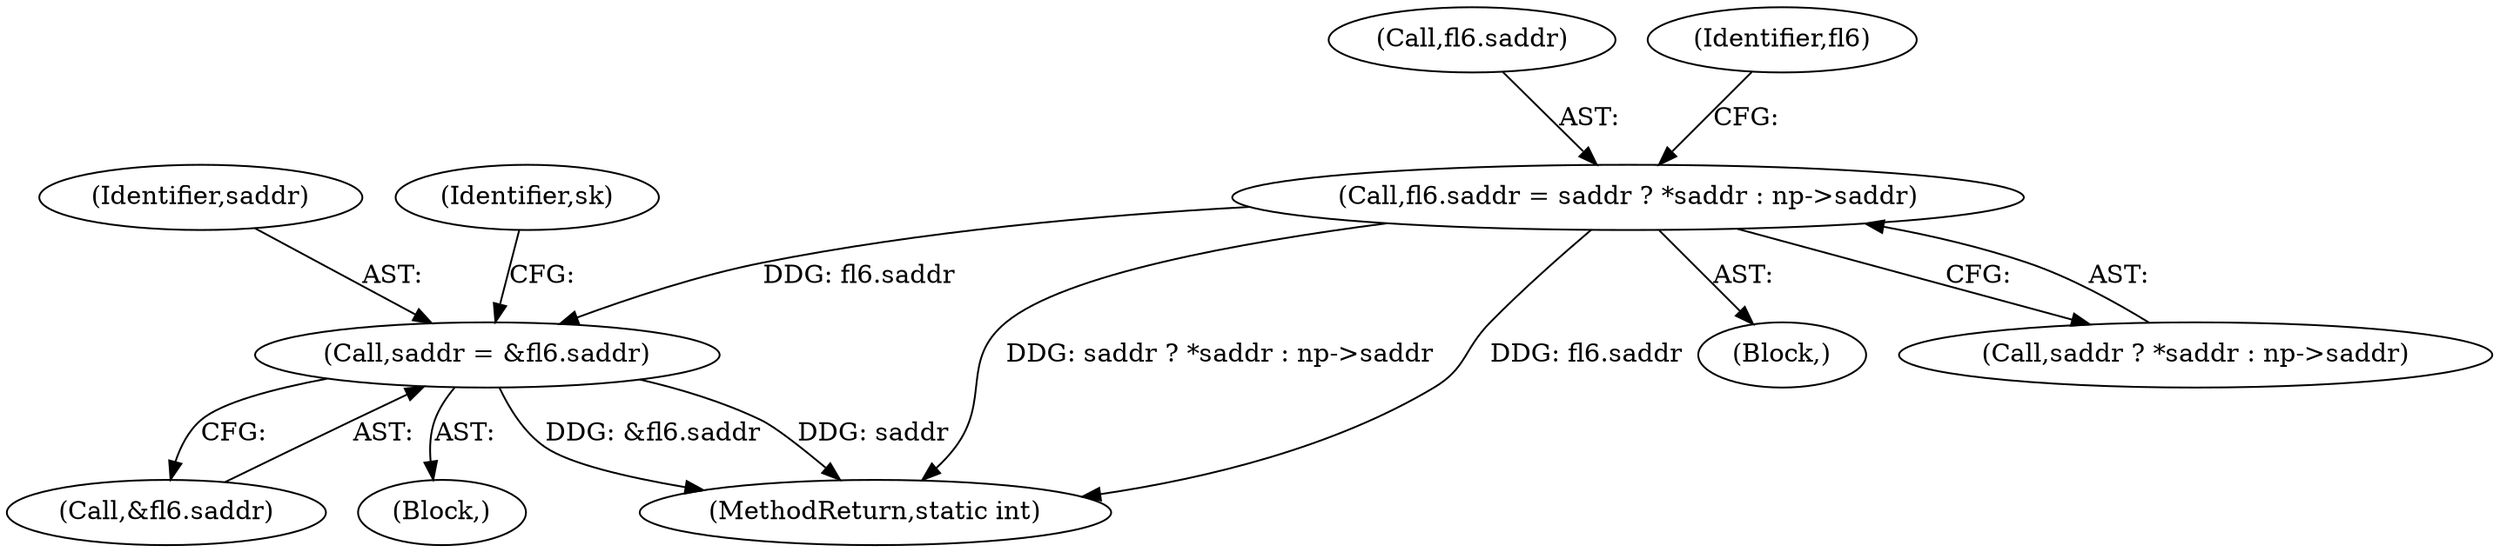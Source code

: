 digraph "0_linux_45f6fad84cc305103b28d73482b344d7f5b76f39@pointer" {
"1000492" [label="(Call,saddr = &fl6.saddr)"];
"1000424" [label="(Call,fl6.saddr = saddr ? *saddr : np->saddr)"];
"1000494" [label="(Call,&fl6.saddr)"];
"1000425" [label="(Call,fl6.saddr)"];
"1000491" [label="(Block,)"];
"1000109" [label="(Block,)"];
"1000437" [label="(Identifier,fl6)"];
"1000493" [label="(Identifier,saddr)"];
"1000492" [label="(Call,saddr = &fl6.saddr)"];
"1000428" [label="(Call,saddr ? *saddr : np->saddr)"];
"1000500" [label="(Identifier,sk)"];
"1000424" [label="(Call,fl6.saddr = saddr ? *saddr : np->saddr)"];
"1000614" [label="(MethodReturn,static int)"];
"1000492" -> "1000491"  [label="AST: "];
"1000492" -> "1000494"  [label="CFG: "];
"1000493" -> "1000492"  [label="AST: "];
"1000494" -> "1000492"  [label="AST: "];
"1000500" -> "1000492"  [label="CFG: "];
"1000492" -> "1000614"  [label="DDG: &fl6.saddr"];
"1000492" -> "1000614"  [label="DDG: saddr"];
"1000424" -> "1000492"  [label="DDG: fl6.saddr"];
"1000424" -> "1000109"  [label="AST: "];
"1000424" -> "1000428"  [label="CFG: "];
"1000425" -> "1000424"  [label="AST: "];
"1000428" -> "1000424"  [label="AST: "];
"1000437" -> "1000424"  [label="CFG: "];
"1000424" -> "1000614"  [label="DDG: saddr ? *saddr : np->saddr"];
"1000424" -> "1000614"  [label="DDG: fl6.saddr"];
}

